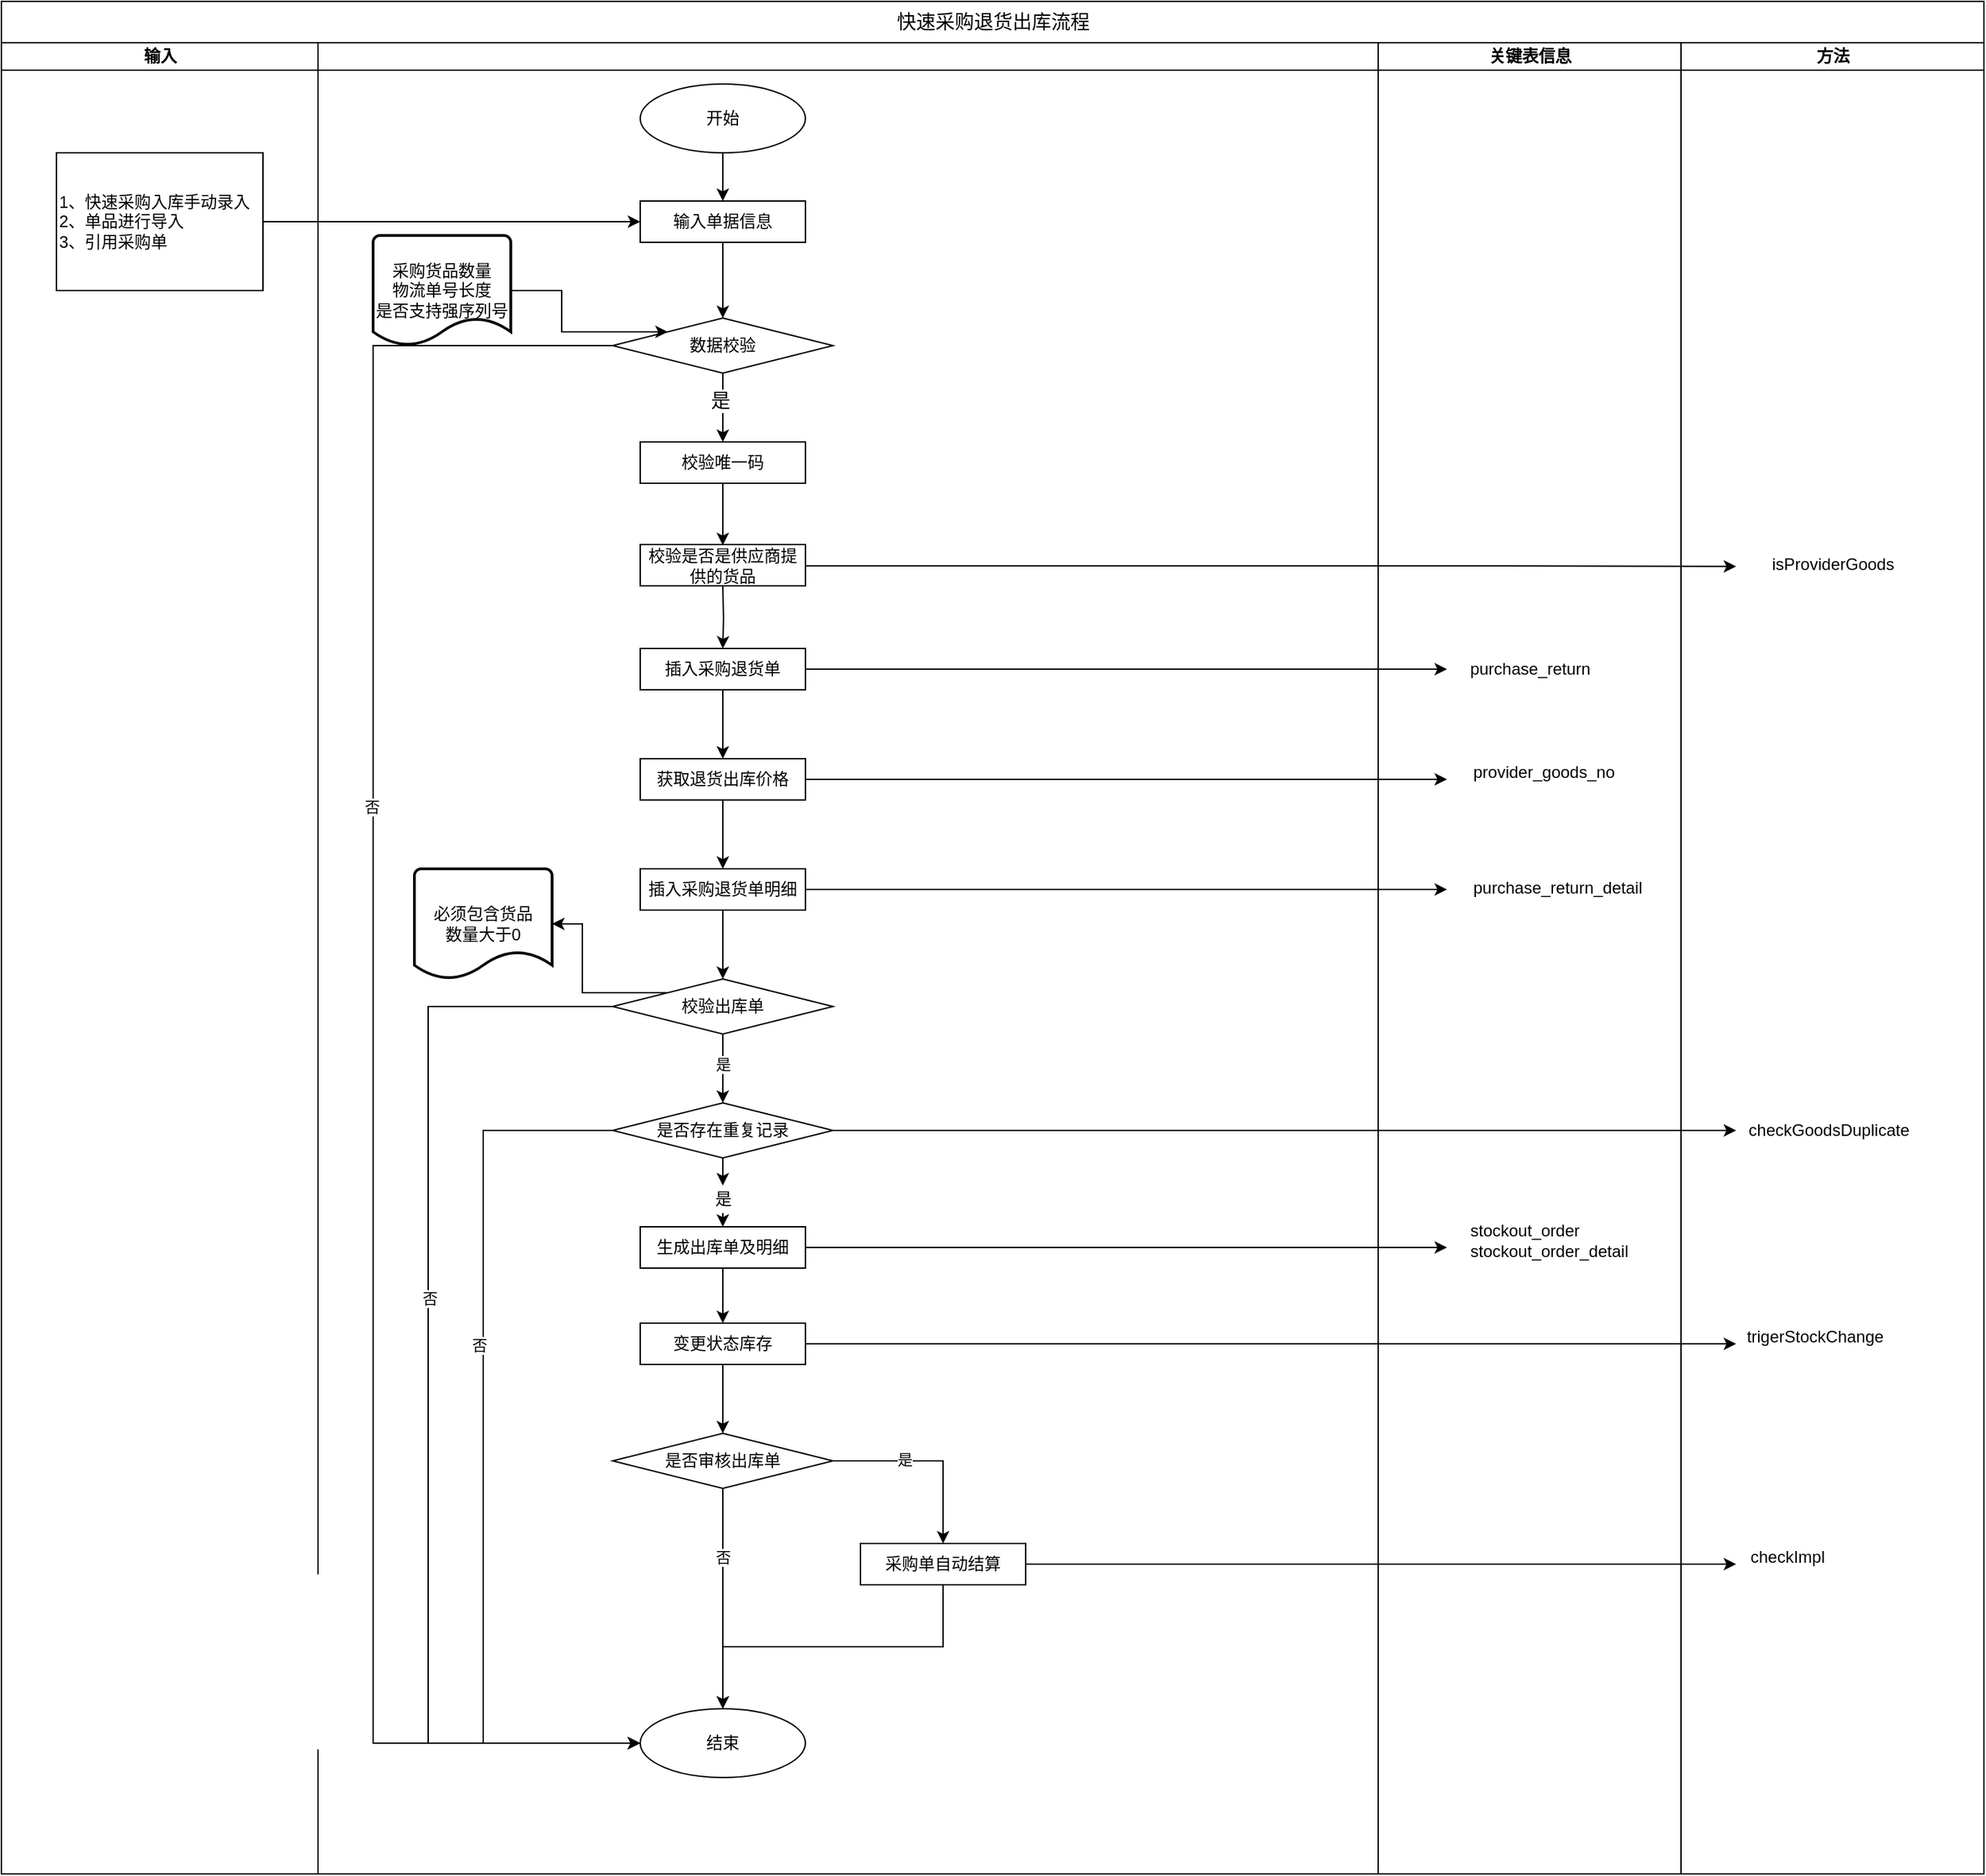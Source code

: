 <mxfile version="14.4.3" type="device"><diagram id="zQXZVOX9NXG2KDz2C6_l" name="第 1 页"><mxGraphModel dx="2153" dy="816" grid="1" gridSize="10" guides="1" tooltips="1" connect="1" arrows="1" fold="1" page="1" pageScale="1" pageWidth="827" pageHeight="1169" math="0" shadow="0"><root><mxCell id="0"/><mxCell id="1" parent="0"/><mxCell id="p90tg2EsMg1IAvdH4RVa-1" value="&lt;font face=&quot;helvetica&quot;&gt;&lt;span style=&quot;font-size: 14px ; font-weight: 400 ; background-color: rgb(255 , 255 , 255)&quot;&gt;快速采购退货出库流程&lt;/span&gt;&lt;/font&gt;" style="swimlane;html=1;childLayout=stackLayout;startSize=30;rounded=0;shadow=0;labelBackgroundColor=none;strokeWidth=1;fontFamily=Verdana;fontSize=8;align=center;" parent="1" vertex="1"><mxGeometry x="-110" y="160" width="1440" height="1360" as="geometry"><mxRectangle x="170" y="140" width="100" height="30" as="alternateBounds"/></mxGeometry></mxCell><mxCell id="p90tg2EsMg1IAvdH4RVa-2" value="输入" style="swimlane;html=1;startSize=20;" parent="p90tg2EsMg1IAvdH4RVa-1" vertex="1"><mxGeometry y="30" width="230" height="1330" as="geometry"><mxRectangle y="30" width="30" height="1180" as="alternateBounds"/></mxGeometry></mxCell><mxCell id="p90tg2EsMg1IAvdH4RVa-3" value="1、快速采购入库手动录入&lt;br&gt;2、单品进行导入&lt;br&gt;3、引用采购单" style="rounded=0;whiteSpace=wrap;html=1;align=left;" parent="p90tg2EsMg1IAvdH4RVa-2" vertex="1"><mxGeometry x="40" y="80" width="150" height="100" as="geometry"/></mxCell><mxCell id="p90tg2EsMg1IAvdH4RVa-4" value="&lt;br&gt;&lt;br&gt;" style="swimlane;html=1;startSize=20;" parent="p90tg2EsMg1IAvdH4RVa-1" vertex="1"><mxGeometry x="230" y="30" width="990" height="1330" as="geometry"/></mxCell><mxCell id="p90tg2EsMg1IAvdH4RVa-5" value="开始" style="ellipse;whiteSpace=wrap;html=1;" parent="p90tg2EsMg1IAvdH4RVa-4" vertex="1"><mxGeometry x="234" y="30" width="120" height="50" as="geometry"/></mxCell><mxCell id="p90tg2EsMg1IAvdH4RVa-101" style="edgeStyle=orthogonalEdgeStyle;rounded=0;orthogonalLoop=1;jettySize=auto;html=1;exitX=0;exitY=0.5;exitDx=0;exitDy=0;entryX=0;entryY=0.5;entryDx=0;entryDy=0;" parent="p90tg2EsMg1IAvdH4RVa-4" source="p90tg2EsMg1IAvdH4RVa-6" target="p90tg2EsMg1IAvdH4RVa-39" edge="1"><mxGeometry relative="1" as="geometry"><Array as="points"><mxPoint x="40" y="220"/><mxPoint x="40" y="1235"/></Array></mxGeometry></mxCell><mxCell id="p90tg2EsMg1IAvdH4RVa-102" value="否" style="edgeLabel;html=1;align=center;verticalAlign=middle;resizable=0;points=[];" parent="p90tg2EsMg1IAvdH4RVa-101" vertex="1" connectable="0"><mxGeometry x="-0.264" y="-1" relative="1" as="geometry"><mxPoint as="offset"/></mxGeometry></mxCell><mxCell id="p90tg2EsMg1IAvdH4RVa-6" value="数据校验" style="rhombus;whiteSpace=wrap;html=1;" parent="p90tg2EsMg1IAvdH4RVa-4" vertex="1"><mxGeometry x="214" y="200" width="160" height="40" as="geometry"/></mxCell><mxCell id="p90tg2EsMg1IAvdH4RVa-7" style="edgeStyle=orthogonalEdgeStyle;rounded=0;orthogonalLoop=1;jettySize=auto;html=1;exitX=0.5;exitY=1;exitDx=0;exitDy=0;entryX=0.5;entryY=0;entryDx=0;entryDy=0;" parent="p90tg2EsMg1IAvdH4RVa-4" source="p90tg2EsMg1IAvdH4RVa-6" target="p90tg2EsMg1IAvdH4RVa-11" edge="1"><mxGeometry relative="1" as="geometry"><Array as="points"/><mxPoint x="294" y="294" as="targetPoint"/></mxGeometry></mxCell><mxCell id="p90tg2EsMg1IAvdH4RVa-8" value="&lt;span style=&quot;color: rgba(0 , 0 , 0 , 0) ; font-family: monospace ; font-size: 0px ; background-color: rgb(248 , 249 , 250)&quot;&gt;%3CmxGraphModel%3E%3Croot%3E%3CmxCell%20id%3D%220%22%2F%3E%3CmxCell%20id%3D%221%22%20parent%3D%220%22%2F%3E%3CmxCell%20id%3D%222%22%20value%3D%22%26lt%3Bfont%20style%3D%26quot%3Bfont-size%3A%2014px%26quot%3B%26gt%3B%E6%98%AF%26lt%3B%2Ffont%26gt%3B%22%20style%3D%22edgeLabel%3Bhtml%3D1%3Balign%3Dcenter%3BverticalAlign%3Dmiddle%3Bresizable%3D0%3Bpoints%3D%5B%5D%3B%22%20vertex%3D%221%22%20connectable%3D%220%22%20parent%3D%221%22%3E%3CmxGeometry%20x%3D%22967%22%20y%3D%221189%22%20as%3D%22geometry%22%2F%3E%3C%2FmxCell%3E%3C%2Froot%3E%3C%2FmxGraphModel%3E&lt;/span&gt;" style="edgeLabel;html=1;align=center;verticalAlign=middle;resizable=0;points=[];" parent="p90tg2EsMg1IAvdH4RVa-7" vertex="1" connectable="0"><mxGeometry x="-0.22" y="1" relative="1" as="geometry"><mxPoint as="offset"/></mxGeometry></mxCell><mxCell id="p90tg2EsMg1IAvdH4RVa-9" value="&lt;span style=&quot;font-size: 14px&quot;&gt;是&lt;/span&gt;" style="edgeLabel;html=1;align=center;verticalAlign=middle;resizable=0;points=[];" parent="p90tg2EsMg1IAvdH4RVa-7" vertex="1" connectable="0"><mxGeometry x="-0.22" y="-2" relative="1" as="geometry"><mxPoint as="offset"/></mxGeometry></mxCell><mxCell id="p90tg2EsMg1IAvdH4RVa-10" style="edgeStyle=orthogonalEdgeStyle;rounded=0;orthogonalLoop=1;jettySize=auto;html=1;exitX=0.5;exitY=1;exitDx=0;exitDy=0;entryX=0.5;entryY=0;entryDx=0;entryDy=0;" parent="p90tg2EsMg1IAvdH4RVa-4" source="p90tg2EsMg1IAvdH4RVa-11" edge="1"><mxGeometry relative="1" as="geometry"><mxPoint x="294" y="365" as="targetPoint"/></mxGeometry></mxCell><mxCell id="p90tg2EsMg1IAvdH4RVa-11" value="校验唯一码" style="rounded=0;whiteSpace=wrap;html=1;" parent="p90tg2EsMg1IAvdH4RVa-4" vertex="1"><mxGeometry x="234" y="290" width="120" height="30" as="geometry"/></mxCell><mxCell id="p90tg2EsMg1IAvdH4RVa-12" value="采购货品数量&lt;br&gt;物流单号长度&lt;br&gt;是否支持强序列号" style="strokeWidth=2;html=1;shape=mxgraph.flowchart.document2;whiteSpace=wrap;size=0.25;" parent="p90tg2EsMg1IAvdH4RVa-4" vertex="1"><mxGeometry x="40" y="140" width="100" height="80" as="geometry"/></mxCell><mxCell id="p90tg2EsMg1IAvdH4RVa-13" style="edgeStyle=orthogonalEdgeStyle;rounded=0;orthogonalLoop=1;jettySize=auto;html=1;exitX=1;exitY=0.5;exitDx=0;exitDy=0;exitPerimeter=0;entryX=0;entryY=0;entryDx=0;entryDy=0;" parent="p90tg2EsMg1IAvdH4RVa-4" source="p90tg2EsMg1IAvdH4RVa-12" target="p90tg2EsMg1IAvdH4RVa-6" edge="1"><mxGeometry relative="1" as="geometry"/></mxCell><mxCell id="p90tg2EsMg1IAvdH4RVa-14" value="关键表信息" style="swimlane;html=1;startSize=20;" parent="p90tg2EsMg1IAvdH4RVa-4" vertex="1"><mxGeometry x="770" width="220" height="1330" as="geometry"/></mxCell><mxCell id="p90tg2EsMg1IAvdH4RVa-45" value="purchase_return" style="text;html=1;align=center;verticalAlign=middle;resizable=0;points=[];autosize=1;" parent="p90tg2EsMg1IAvdH4RVa-14" vertex="1"><mxGeometry x="60" y="445" width="100" height="20" as="geometry"/></mxCell><mxCell id="p90tg2EsMg1IAvdH4RVa-96" value="provider_goods_no" style="text;html=1;align=center;verticalAlign=middle;resizable=0;points=[];autosize=1;" parent="p90tg2EsMg1IAvdH4RVa-14" vertex="1"><mxGeometry x="60" y="520" width="120" height="20" as="geometry"/></mxCell><mxCell id="p90tg2EsMg1IAvdH4RVa-46" value="purchase_return_detail" style="text;html=1;align=center;verticalAlign=middle;resizable=0;points=[];autosize=1;" parent="p90tg2EsMg1IAvdH4RVa-14" vertex="1"><mxGeometry x="60" y="604" width="140" height="20" as="geometry"/></mxCell><mxCell id="p90tg2EsMg1IAvdH4RVa-120" value="stockout_order&lt;br&gt;stockout_order_detail" style="text;html=1;align=left;verticalAlign=middle;resizable=0;points=[];autosize=1;" parent="p90tg2EsMg1IAvdH4RVa-14" vertex="1"><mxGeometry x="65" y="855" width="130" height="30" as="geometry"/></mxCell><mxCell id="p90tg2EsMg1IAvdH4RVa-15" value="输入单据信息" style="rounded=0;whiteSpace=wrap;html=1;" parent="p90tg2EsMg1IAvdH4RVa-4" vertex="1"><mxGeometry x="234" y="115" width="120" height="30" as="geometry"/></mxCell><mxCell id="p90tg2EsMg1IAvdH4RVa-16" style="edgeStyle=orthogonalEdgeStyle;rounded=0;orthogonalLoop=1;jettySize=auto;html=1;exitX=0.5;exitY=1;exitDx=0;exitDy=0;entryX=0.5;entryY=0;entryDx=0;entryDy=0;" parent="p90tg2EsMg1IAvdH4RVa-4" source="p90tg2EsMg1IAvdH4RVa-5" target="p90tg2EsMg1IAvdH4RVa-15" edge="1"><mxGeometry relative="1" as="geometry"/></mxCell><mxCell id="p90tg2EsMg1IAvdH4RVa-17" style="edgeStyle=orthogonalEdgeStyle;rounded=0;orthogonalLoop=1;jettySize=auto;html=1;exitX=0.5;exitY=1;exitDx=0;exitDy=0;entryX=0.5;entryY=0;entryDx=0;entryDy=0;" parent="p90tg2EsMg1IAvdH4RVa-4" source="p90tg2EsMg1IAvdH4RVa-15" target="p90tg2EsMg1IAvdH4RVa-6" edge="1"><mxGeometry relative="1" as="geometry"/></mxCell><mxCell id="p90tg2EsMg1IAvdH4RVa-18" style="edgeStyle=orthogonalEdgeStyle;rounded=0;orthogonalLoop=1;jettySize=auto;html=1;exitX=0.5;exitY=1;exitDx=0;exitDy=0;entryX=0.5;entryY=0;entryDx=0;entryDy=0;" parent="p90tg2EsMg1IAvdH4RVa-4" target="p90tg2EsMg1IAvdH4RVa-21" edge="1"><mxGeometry relative="1" as="geometry"><mxPoint x="294" y="395" as="sourcePoint"/></mxGeometry></mxCell><mxCell id="p90tg2EsMg1IAvdH4RVa-20" style="edgeStyle=orthogonalEdgeStyle;rounded=0;orthogonalLoop=1;jettySize=auto;html=1;exitX=0.5;exitY=1;exitDx=0;exitDy=0;entryX=0.5;entryY=0;entryDx=0;entryDy=0;" parent="p90tg2EsMg1IAvdH4RVa-4" source="p90tg2EsMg1IAvdH4RVa-21" target="p90tg2EsMg1IAvdH4RVa-23" edge="1"><mxGeometry relative="1" as="geometry"/></mxCell><mxCell id="p90tg2EsMg1IAvdH4RVa-21" value="插入采购退货单" style="rounded=0;whiteSpace=wrap;html=1;" parent="p90tg2EsMg1IAvdH4RVa-4" vertex="1"><mxGeometry x="234" y="440" width="120" height="30" as="geometry"/></mxCell><mxCell id="p90tg2EsMg1IAvdH4RVa-22" style="edgeStyle=orthogonalEdgeStyle;rounded=0;orthogonalLoop=1;jettySize=auto;html=1;exitX=0.5;exitY=1;exitDx=0;exitDy=0;" parent="p90tg2EsMg1IAvdH4RVa-4" source="p90tg2EsMg1IAvdH4RVa-23" target="p90tg2EsMg1IAvdH4RVa-25" edge="1"><mxGeometry relative="1" as="geometry"/></mxCell><mxCell id="p90tg2EsMg1IAvdH4RVa-23" value="获取退货出库价格" style="rounded=0;whiteSpace=wrap;html=1;" parent="p90tg2EsMg1IAvdH4RVa-4" vertex="1"><mxGeometry x="234" y="520" width="120" height="30" as="geometry"/></mxCell><mxCell id="p90tg2EsMg1IAvdH4RVa-98" style="edgeStyle=orthogonalEdgeStyle;rounded=0;orthogonalLoop=1;jettySize=auto;html=1;exitX=0.5;exitY=1;exitDx=0;exitDy=0;entryX=0.5;entryY=0;entryDx=0;entryDy=0;" parent="p90tg2EsMg1IAvdH4RVa-4" source="p90tg2EsMg1IAvdH4RVa-25" target="p90tg2EsMg1IAvdH4RVa-97" edge="1"><mxGeometry relative="1" as="geometry"/></mxCell><mxCell id="p90tg2EsMg1IAvdH4RVa-25" value="插入采购退货单明细" style="rounded=0;whiteSpace=wrap;html=1;" parent="p90tg2EsMg1IAvdH4RVa-4" vertex="1"><mxGeometry x="234" y="600" width="120" height="30" as="geometry"/></mxCell><mxCell id="p90tg2EsMg1IAvdH4RVa-26" style="edgeStyle=orthogonalEdgeStyle;rounded=0;orthogonalLoop=1;jettySize=auto;html=1;exitX=0.5;exitY=1;exitDx=0;exitDy=0;" parent="p90tg2EsMg1IAvdH4RVa-4" source="p90tg2EsMg1IAvdH4RVa-27" target="p90tg2EsMg1IAvdH4RVa-29" edge="1"><mxGeometry relative="1" as="geometry"/></mxCell><mxCell id="p90tg2EsMg1IAvdH4RVa-27" value="生成出库单及明细" style="rounded=0;whiteSpace=wrap;html=1;" parent="p90tg2EsMg1IAvdH4RVa-4" vertex="1"><mxGeometry x="234" y="860" width="120" height="30" as="geometry"/></mxCell><mxCell id="p90tg2EsMg1IAvdH4RVa-28" style="edgeStyle=orthogonalEdgeStyle;rounded=0;orthogonalLoop=1;jettySize=auto;html=1;exitX=0.5;exitY=1;exitDx=0;exitDy=0;" parent="p90tg2EsMg1IAvdH4RVa-4" source="p90tg2EsMg1IAvdH4RVa-29" target="p90tg2EsMg1IAvdH4RVa-33" edge="1"><mxGeometry relative="1" as="geometry"/></mxCell><mxCell id="p90tg2EsMg1IAvdH4RVa-29" value="变更状态库存" style="rounded=0;whiteSpace=wrap;html=1;" parent="p90tg2EsMg1IAvdH4RVa-4" vertex="1"><mxGeometry x="234" y="930" width="120" height="30" as="geometry"/></mxCell><mxCell id="p90tg2EsMg1IAvdH4RVa-33" value="是否审核出库单" style="rhombus;whiteSpace=wrap;html=1;" parent="p90tg2EsMg1IAvdH4RVa-4" vertex="1"><mxGeometry x="214" y="1010" width="160" height="40" as="geometry"/></mxCell><mxCell id="p90tg2EsMg1IAvdH4RVa-34" style="edgeStyle=orthogonalEdgeStyle;rounded=0;orthogonalLoop=1;jettySize=auto;html=1;exitX=1;exitY=0.5;exitDx=0;exitDy=0;entryX=0.5;entryY=0;entryDx=0;entryDy=0;" parent="p90tg2EsMg1IAvdH4RVa-4" source="p90tg2EsMg1IAvdH4RVa-33" target="p90tg2EsMg1IAvdH4RVa-41" edge="1"><mxGeometry relative="1" as="geometry"><mxPoint x="454" y="1195" as="targetPoint"/><Array as="points"/><mxPoint x="454" y="1090" as="sourcePoint"/></mxGeometry></mxCell><mxCell id="p90tg2EsMg1IAvdH4RVa-35" value="是" style="edgeLabel;html=1;align=center;verticalAlign=middle;resizable=0;points=[];" parent="p90tg2EsMg1IAvdH4RVa-34" vertex="1" connectable="0"><mxGeometry x="-0.258" y="1" relative="1" as="geometry"><mxPoint as="offset"/></mxGeometry></mxCell><mxCell id="p90tg2EsMg1IAvdH4RVa-36" style="edgeStyle=orthogonalEdgeStyle;rounded=0;orthogonalLoop=1;jettySize=auto;html=1;exitX=0.5;exitY=1;exitDx=0;exitDy=0;entryX=0.5;entryY=0;entryDx=0;entryDy=0;" parent="p90tg2EsMg1IAvdH4RVa-4" source="p90tg2EsMg1IAvdH4RVa-33" target="p90tg2EsMg1IAvdH4RVa-39" edge="1"><mxGeometry relative="1" as="geometry"/></mxCell><mxCell id="p90tg2EsMg1IAvdH4RVa-37" value="否" style="edgeLabel;html=1;align=center;verticalAlign=middle;resizable=0;points=[];" parent="p90tg2EsMg1IAvdH4RVa-36" vertex="1" connectable="0"><mxGeometry x="0.5" y="-1" relative="1" as="geometry"><mxPoint x="1" y="-70" as="offset"/></mxGeometry></mxCell><mxCell id="p90tg2EsMg1IAvdH4RVa-39" value="结束" style="ellipse;whiteSpace=wrap;html=1;" parent="p90tg2EsMg1IAvdH4RVa-4" vertex="1"><mxGeometry x="234" y="1210" width="120" height="50" as="geometry"/></mxCell><mxCell id="p90tg2EsMg1IAvdH4RVa-40" style="edgeStyle=orthogonalEdgeStyle;rounded=0;orthogonalLoop=1;jettySize=auto;html=1;exitX=0.5;exitY=1;exitDx=0;exitDy=0;entryX=0.5;entryY=0;entryDx=0;entryDy=0;" parent="p90tg2EsMg1IAvdH4RVa-4" source="p90tg2EsMg1IAvdH4RVa-41" target="p90tg2EsMg1IAvdH4RVa-39" edge="1"><mxGeometry relative="1" as="geometry"/></mxCell><mxCell id="p90tg2EsMg1IAvdH4RVa-41" value="采购单自动结算" style="rounded=0;whiteSpace=wrap;html=1;" parent="p90tg2EsMg1IAvdH4RVa-4" vertex="1"><mxGeometry x="394" y="1090" width="120" height="30" as="geometry"/></mxCell><mxCell id="p90tg2EsMg1IAvdH4RVa-94" value="校验是否是供应商提供的货品" style="rounded=0;whiteSpace=wrap;html=1;" parent="p90tg2EsMg1IAvdH4RVa-4" vertex="1"><mxGeometry x="234" y="364.5" width="120" height="30" as="geometry"/></mxCell><mxCell id="p90tg2EsMg1IAvdH4RVa-100" style="edgeStyle=orthogonalEdgeStyle;rounded=0;orthogonalLoop=1;jettySize=auto;html=1;exitX=0;exitY=0.5;exitDx=0;exitDy=0;entryX=0;entryY=0.5;entryDx=0;entryDy=0;" parent="p90tg2EsMg1IAvdH4RVa-4" source="p90tg2EsMg1IAvdH4RVa-97" target="p90tg2EsMg1IAvdH4RVa-39" edge="1"><mxGeometry relative="1" as="geometry"><Array as="points"><mxPoint x="80" y="700"/><mxPoint x="80" y="1235"/></Array></mxGeometry></mxCell><mxCell id="p90tg2EsMg1IAvdH4RVa-103" value="否" style="edgeLabel;html=1;align=center;verticalAlign=middle;resizable=0;points=[];" parent="p90tg2EsMg1IAvdH4RVa-100" vertex="1" connectable="0"><mxGeometry x="-0.159" y="1" relative="1" as="geometry"><mxPoint as="offset"/></mxGeometry></mxCell><mxCell id="p90tg2EsMg1IAvdH4RVa-116" style="edgeStyle=orthogonalEdgeStyle;rounded=0;orthogonalLoop=1;jettySize=auto;html=1;exitX=0;exitY=0;exitDx=0;exitDy=0;entryX=1;entryY=0.5;entryDx=0;entryDy=0;entryPerimeter=0;" parent="p90tg2EsMg1IAvdH4RVa-4" source="p90tg2EsMg1IAvdH4RVa-97" target="p90tg2EsMg1IAvdH4RVa-115" edge="1"><mxGeometry relative="1" as="geometry"/></mxCell><mxCell id="p90tg2EsMg1IAvdH4RVa-97" value="校验出库单" style="rhombus;whiteSpace=wrap;html=1;" parent="p90tg2EsMg1IAvdH4RVa-4" vertex="1"><mxGeometry x="214" y="680" width="160" height="40" as="geometry"/></mxCell><mxCell id="p90tg2EsMg1IAvdH4RVa-110" style="edgeStyle=orthogonalEdgeStyle;rounded=0;orthogonalLoop=1;jettySize=auto;html=1;exitX=0.5;exitY=1;exitDx=0;exitDy=0;entryX=0.5;entryY=0;entryDx=0;entryDy=0;" parent="p90tg2EsMg1IAvdH4RVa-4" source="p90tg2EsMg1IAvdH4RVa-111" target="p90tg2EsMg1IAvdH4RVa-27" edge="1"><mxGeometry relative="1" as="geometry"/></mxCell><mxCell id="p90tg2EsMg1IAvdH4RVa-113" style="edgeStyle=orthogonalEdgeStyle;rounded=0;orthogonalLoop=1;jettySize=auto;html=1;exitX=0;exitY=0.5;exitDx=0;exitDy=0;entryX=0;entryY=0.5;entryDx=0;entryDy=0;" parent="p90tg2EsMg1IAvdH4RVa-4" source="p90tg2EsMg1IAvdH4RVa-105" target="p90tg2EsMg1IAvdH4RVa-39" edge="1"><mxGeometry relative="1" as="geometry"><Array as="points"><mxPoint x="120" y="790"/><mxPoint x="120" y="1235"/></Array></mxGeometry></mxCell><mxCell id="p90tg2EsMg1IAvdH4RVa-114" value="否" style="edgeLabel;html=1;align=center;verticalAlign=middle;resizable=0;points=[];" parent="p90tg2EsMg1IAvdH4RVa-113" vertex="1" connectable="0"><mxGeometry x="-0.234" y="-3" relative="1" as="geometry"><mxPoint as="offset"/></mxGeometry></mxCell><mxCell id="p90tg2EsMg1IAvdH4RVa-105" value="是否存在重复记录" style="rhombus;whiteSpace=wrap;html=1;" parent="p90tg2EsMg1IAvdH4RVa-4" vertex="1"><mxGeometry x="214" y="770" width="160" height="40" as="geometry"/></mxCell><mxCell id="p90tg2EsMg1IAvdH4RVa-111" value="是" style="text;html=1;align=center;verticalAlign=middle;resizable=0;points=[];autosize=1;" parent="p90tg2EsMg1IAvdH4RVa-4" vertex="1"><mxGeometry x="279" y="830" width="30" height="20" as="geometry"/></mxCell><mxCell id="p90tg2EsMg1IAvdH4RVa-112" style="edgeStyle=orthogonalEdgeStyle;rounded=0;orthogonalLoop=1;jettySize=auto;html=1;exitX=0.5;exitY=1;exitDx=0;exitDy=0;entryX=0.5;entryY=0;entryDx=0;entryDy=0;" parent="p90tg2EsMg1IAvdH4RVa-4" source="p90tg2EsMg1IAvdH4RVa-105" target="p90tg2EsMg1IAvdH4RVa-111" edge="1"><mxGeometry relative="1" as="geometry"><mxPoint x="414" y="1000" as="sourcePoint"/><mxPoint x="414" y="1040" as="targetPoint"/></mxGeometry></mxCell><mxCell id="p90tg2EsMg1IAvdH4RVa-115" value="必须包含货品&lt;br&gt;数量大于0" style="strokeWidth=2;html=1;shape=mxgraph.flowchart.document2;whiteSpace=wrap;size=0.25;" parent="p90tg2EsMg1IAvdH4RVa-4" vertex="1"><mxGeometry x="70" y="600" width="100" height="80" as="geometry"/></mxCell><mxCell id="p90tg2EsMg1IAvdH4RVa-42" value="方法" style="swimlane;html=1;startSize=20;" parent="p90tg2EsMg1IAvdH4RVa-1" vertex="1"><mxGeometry x="1220" y="30" width="220" height="1330" as="geometry"/></mxCell><mxCell id="p90tg2EsMg1IAvdH4RVa-44" value="isProviderGoods" style="text;html=1;align=center;verticalAlign=middle;resizable=0;points=[];autosize=1;" parent="p90tg2EsMg1IAvdH4RVa-42" vertex="1"><mxGeometry x="60" y="369" width="100" height="20" as="geometry"/></mxCell><mxCell id="p90tg2EsMg1IAvdH4RVa-47" value="checkGoodsDuplicate" style="text;html=1;align=center;verticalAlign=middle;resizable=0;points=[];autosize=1;" parent="p90tg2EsMg1IAvdH4RVa-42" vertex="1"><mxGeometry x="42" y="780" width="130" height="20" as="geometry"/></mxCell><mxCell id="p90tg2EsMg1IAvdH4RVa-122" value="checkImpl" style="text;html=1;align=center;verticalAlign=middle;resizable=0;points=[];autosize=1;" parent="p90tg2EsMg1IAvdH4RVa-42" vertex="1"><mxGeometry x="42" y="1090" width="70" height="20" as="geometry"/></mxCell><mxCell id="p90tg2EsMg1IAvdH4RVa-123" value="trigerStockChange" style="text;html=1;align=center;verticalAlign=middle;resizable=0;points=[];autosize=1;" parent="p90tg2EsMg1IAvdH4RVa-42" vertex="1"><mxGeometry x="42" y="930" width="110" height="20" as="geometry"/></mxCell><mxCell id="p90tg2EsMg1IAvdH4RVa-49" style="edgeStyle=orthogonalEdgeStyle;rounded=0;orthogonalLoop=1;jettySize=auto;html=1;exitX=1;exitY=0.5;exitDx=0;exitDy=0;entryX=0;entryY=0.5;entryDx=0;entryDy=0;" parent="p90tg2EsMg1IAvdH4RVa-1" source="p90tg2EsMg1IAvdH4RVa-3" target="p90tg2EsMg1IAvdH4RVa-15" edge="1"><mxGeometry relative="1" as="geometry"/></mxCell><mxCell id="p90tg2EsMg1IAvdH4RVa-51" style="edgeStyle=orthogonalEdgeStyle;rounded=0;orthogonalLoop=1;jettySize=auto;html=1;exitX=1;exitY=0.5;exitDx=0;exitDy=0;" parent="1" edge="1"><mxGeometry relative="1" as="geometry"><mxPoint x="1150" y="570.412" as="targetPoint"/><mxPoint x="474" y="570" as="sourcePoint"/><Array as="points"><mxPoint x="980" y="570"/><mxPoint x="980" y="570"/></Array></mxGeometry></mxCell><mxCell id="p90tg2EsMg1IAvdH4RVa-52" style="edgeStyle=orthogonalEdgeStyle;rounded=0;orthogonalLoop=1;jettySize=auto;html=1;exitX=1;exitY=0.5;exitDx=0;exitDy=0;" parent="1" source="p90tg2EsMg1IAvdH4RVa-21" edge="1"><mxGeometry relative="1" as="geometry"><mxPoint x="940" y="645" as="targetPoint"/></mxGeometry></mxCell><mxCell id="p90tg2EsMg1IAvdH4RVa-53" style="edgeStyle=orthogonalEdgeStyle;rounded=0;orthogonalLoop=1;jettySize=auto;html=1;exitX=1;exitY=0.5;exitDx=0;exitDy=0;" parent="1" source="p90tg2EsMg1IAvdH4RVa-25" edge="1"><mxGeometry relative="1" as="geometry"><mxPoint x="940" y="805" as="targetPoint"/></mxGeometry></mxCell><mxCell id="p90tg2EsMg1IAvdH4RVa-55" style="edgeStyle=orthogonalEdgeStyle;rounded=0;orthogonalLoop=1;jettySize=auto;html=1;exitX=1;exitY=0.5;exitDx=0;exitDy=0;" parent="1" source="p90tg2EsMg1IAvdH4RVa-29" edge="1"><mxGeometry relative="1" as="geometry"><mxPoint x="1150" y="1135" as="targetPoint"/></mxGeometry></mxCell><mxCell id="p90tg2EsMg1IAvdH4RVa-95" style="edgeStyle=orthogonalEdgeStyle;rounded=0;orthogonalLoop=1;jettySize=auto;html=1;exitX=1;exitY=0.5;exitDx=0;exitDy=0;" parent="1" source="p90tg2EsMg1IAvdH4RVa-23" edge="1"><mxGeometry relative="1" as="geometry"><mxPoint x="940" y="725" as="targetPoint"/></mxGeometry></mxCell><mxCell id="p90tg2EsMg1IAvdH4RVa-106" style="edgeStyle=orthogonalEdgeStyle;rounded=0;orthogonalLoop=1;jettySize=auto;html=1;exitX=0.5;exitY=1;exitDx=0;exitDy=0;" parent="1" edge="1"><mxGeometry relative="1" as="geometry"><mxPoint x="414" y="910" as="sourcePoint"/><mxPoint x="414" y="960" as="targetPoint"/></mxGeometry></mxCell><mxCell id="p90tg2EsMg1IAvdH4RVa-107" value="是" style="edgeLabel;html=1;align=center;verticalAlign=middle;resizable=0;points=[];" parent="p90tg2EsMg1IAvdH4RVa-106" vertex="1" connectable="0"><mxGeometry x="-0.785" y="-2" relative="1" as="geometry"><mxPoint x="2" y="16" as="offset"/></mxGeometry></mxCell><mxCell id="p90tg2EsMg1IAvdH4RVa-117" style="edgeStyle=orthogonalEdgeStyle;rounded=0;orthogonalLoop=1;jettySize=auto;html=1;exitX=1;exitY=0.5;exitDx=0;exitDy=0;" parent="1" source="p90tg2EsMg1IAvdH4RVa-105" edge="1"><mxGeometry relative="1" as="geometry"><mxPoint x="1150" y="980" as="targetPoint"/></mxGeometry></mxCell><mxCell id="p90tg2EsMg1IAvdH4RVa-119" style="edgeStyle=orthogonalEdgeStyle;rounded=0;orthogonalLoop=1;jettySize=auto;html=1;exitX=1;exitY=0.5;exitDx=0;exitDy=0;" parent="1" source="p90tg2EsMg1IAvdH4RVa-27" edge="1"><mxGeometry relative="1" as="geometry"><mxPoint x="940" y="1065" as="targetPoint"/></mxGeometry></mxCell><mxCell id="p90tg2EsMg1IAvdH4RVa-121" style="edgeStyle=orthogonalEdgeStyle;rounded=0;orthogonalLoop=1;jettySize=auto;html=1;exitX=1;exitY=0.5;exitDx=0;exitDy=0;" parent="1" source="p90tg2EsMg1IAvdH4RVa-41" edge="1"><mxGeometry relative="1" as="geometry"><mxPoint x="1150" y="1295" as="targetPoint"/></mxGeometry></mxCell></root></mxGraphModel></diagram></mxfile>